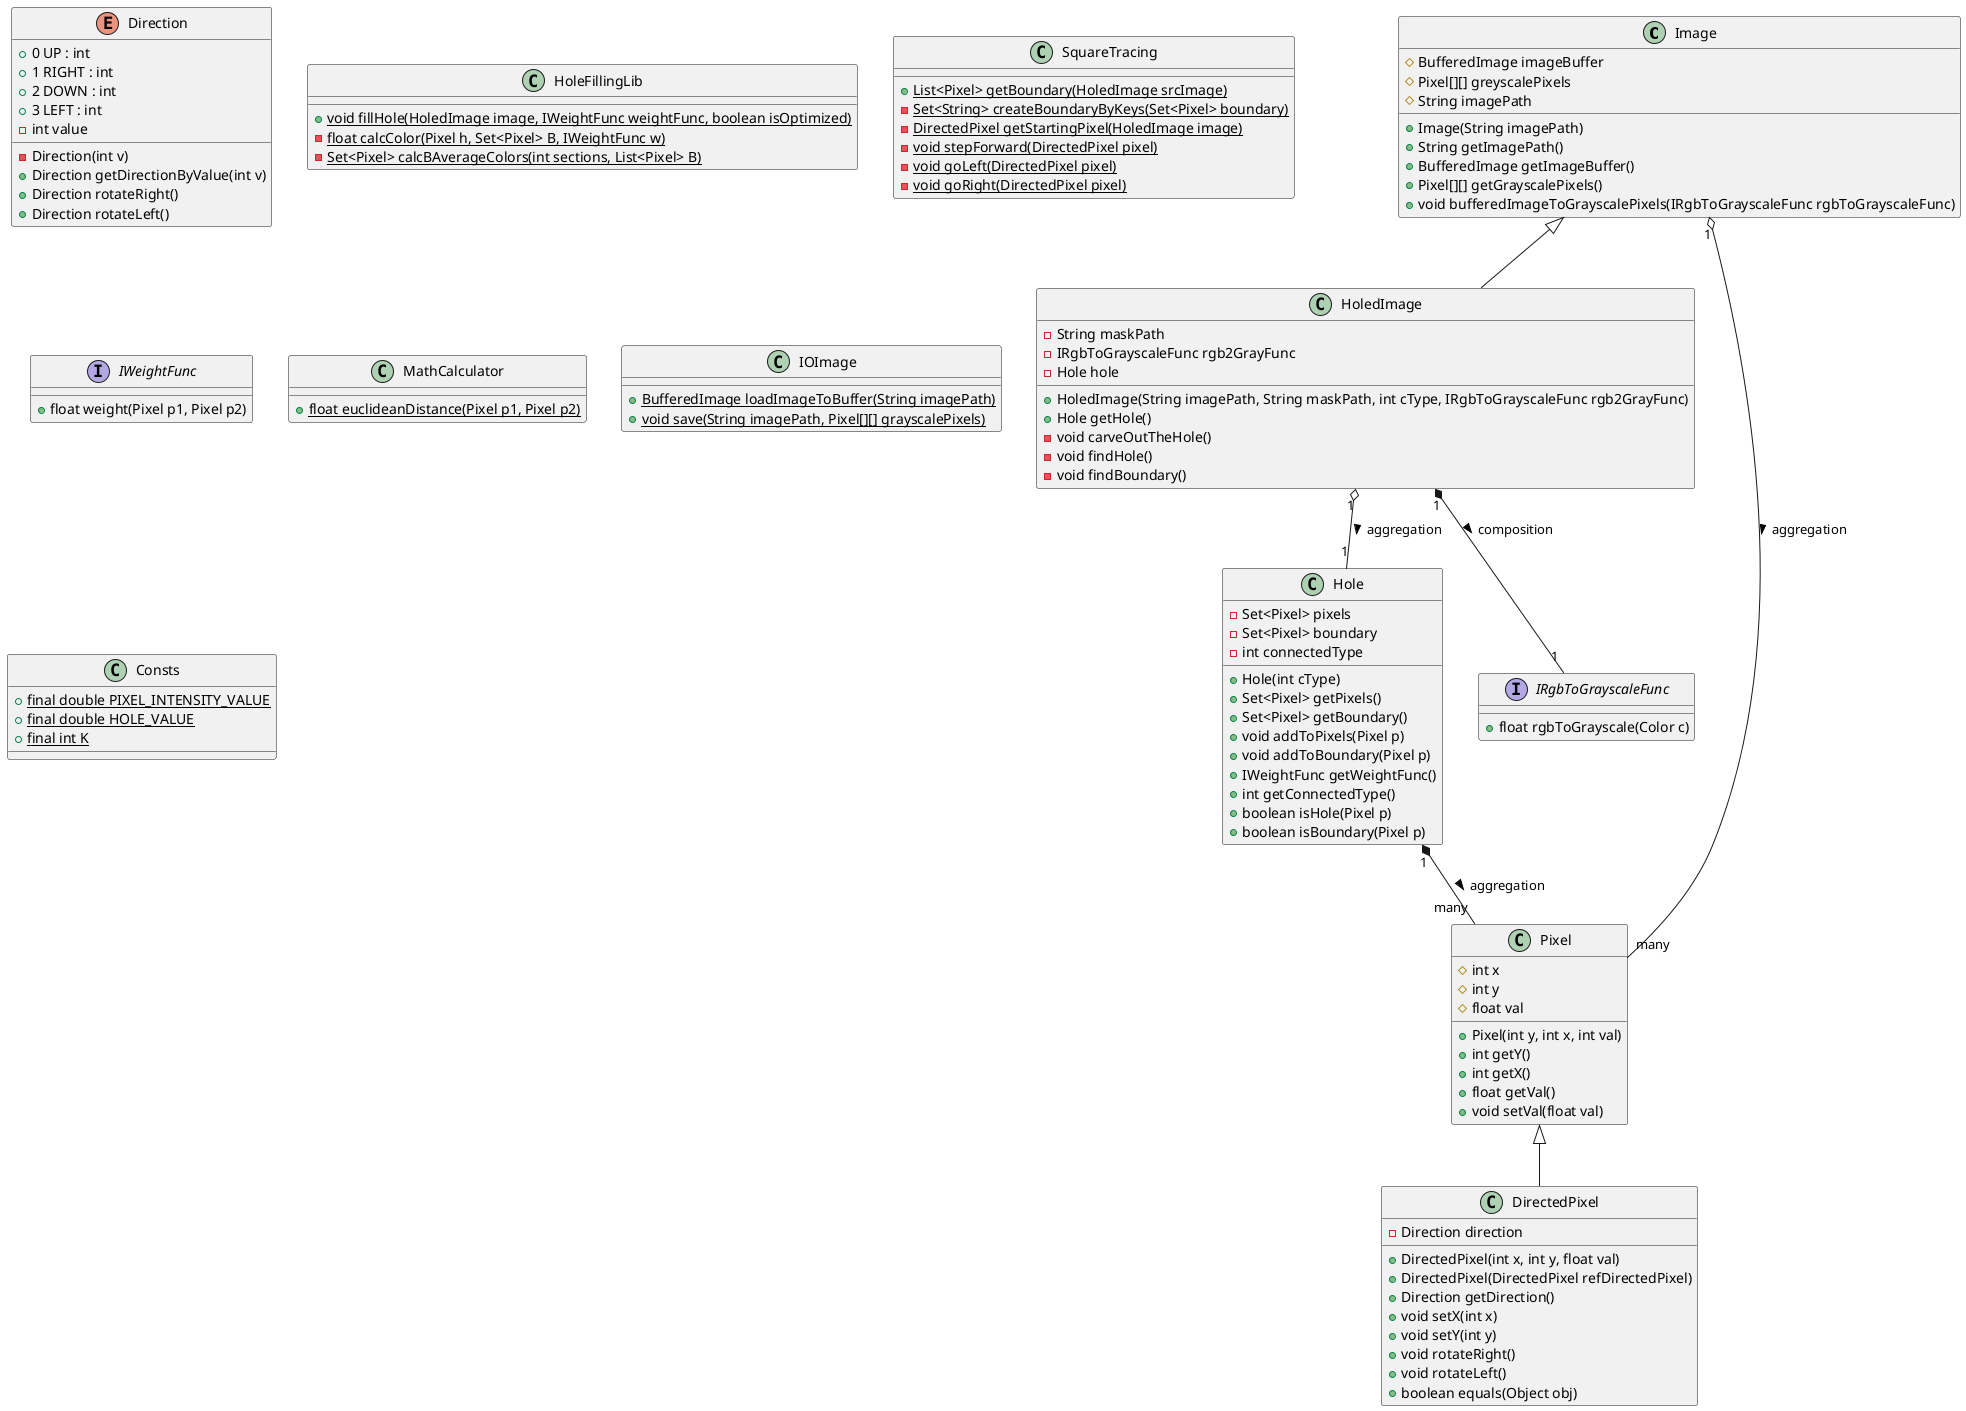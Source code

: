 @startuml
'https://plantuml.com/class-diagram

class Image{
    # BufferedImage imageBuffer
    # Pixel[][] greyscalePixels
    # String imagePath
    + Image(String imagePath)
    + String getImagePath()
    + BufferedImage getImageBuffer()
    + Pixel[][] getGrayscalePixels()
    + void bufferedImageToGrayscalePixels(IRgbToGrayscaleFunc rgbToGrayscaleFunc)
}

class HoledImage extends Image{
    - String maskPath
    - IRgbToGrayscaleFunc rgb2GrayFunc
    - Hole hole
    + HoledImage(String imagePath, String maskPath, int cType, IRgbToGrayscaleFunc rgb2GrayFunc)
    + Hole getHole()
    - void carveOutTheHole()
    - void findHole()
    - void findBoundary()
}

class Hole{
    - Set<Pixel> pixels
    - Set<Pixel> boundary
    - int connectedType
    + Hole(int cType)
    + Set<Pixel> getPixels()
    + Set<Pixel> getBoundary()
    + void addToPixels(Pixel p)
    + void addToBoundary(Pixel p)
    + IWeightFunc getWeightFunc()
    + int getConnectedType()
    + boolean isHole(Pixel p)
    + boolean isBoundary(Pixel p)
}

class Pixel{
    # int x
    # int y
    # float val
    + Pixel(int y, int x, int val)
    + int getY()
    + int getX()
    + float getVal()
    + void setVal(float val)
}

class DirectedPixel extends Pixel{
    - Direction direction
    + DirectedPixel(int x, int y, float val)
    + DirectedPixel(DirectedPixel refDirectedPixel)
    + Direction getDirection()
    + void setX(int x)
    + void setY(int y)
    + void rotateRight()
    + void rotateLeft()
    + boolean equals(Object obj)
}

enum Direction{
    + 0 UP : int
    + 1 RIGHT : int
    + 2 DOWN : int
    + 3 LEFT : int
    - Direction(int v)
    - int value
    + Direction getDirectionByValue(int v)
    + Direction rotateRight()
    + Direction rotateLeft()
}

class HoleFillingLib{
    + {static} void fillHole(HoledImage image, IWeightFunc weightFunc, boolean isOptimized)
    - {static} float calcColor(Pixel h, Set<Pixel> B, IWeightFunc w)
    - {static} Set<Pixel> calcBAverageColors(int sections, List<Pixel> B)
}

class SquareTracing{
    + {static} List<Pixel> getBoundary(HoledImage srcImage)
    - {static} Set<String> createBoundaryByKeys(Set<Pixel> boundary)
    - {static} DirectedPixel getStartingPixel(HoledImage image)
    - {static} void stepForward(DirectedPixel pixel)
    - {static} void goLeft(DirectedPixel pixel)
    - {static} void goRight(DirectedPixel pixel)
}

interface IWeightFunc{
    + float weight(Pixel p1, Pixel p2)
}

interface IRgbToGrayscaleFunc{
    + float rgbToGrayscale(Color c)
}

class MathCalculator{
    + {static} float euclideanDistance(Pixel p1, Pixel p2)
}

class IOImage{
    + {static} BufferedImage loadImageToBuffer(String imagePath)
    + {static} void save(String imagePath, Pixel[][] grayscalePixels)
}

class Consts{
    + {static} final double PIXEL_INTENSITY_VALUE
    + {static} final double HOLE_VALUE
    + {static} final int K
}

'Aggregation
Image "1" o-- "many" Pixel : aggregation >
HoledImage "1" o-- "1" Hole : aggregation >


'Composition
HoledImage "1" *-- "1" IRgbToGrayscaleFunc : composition >
Hole "1" *-- "many" Pixel : aggregation >

@enduml
